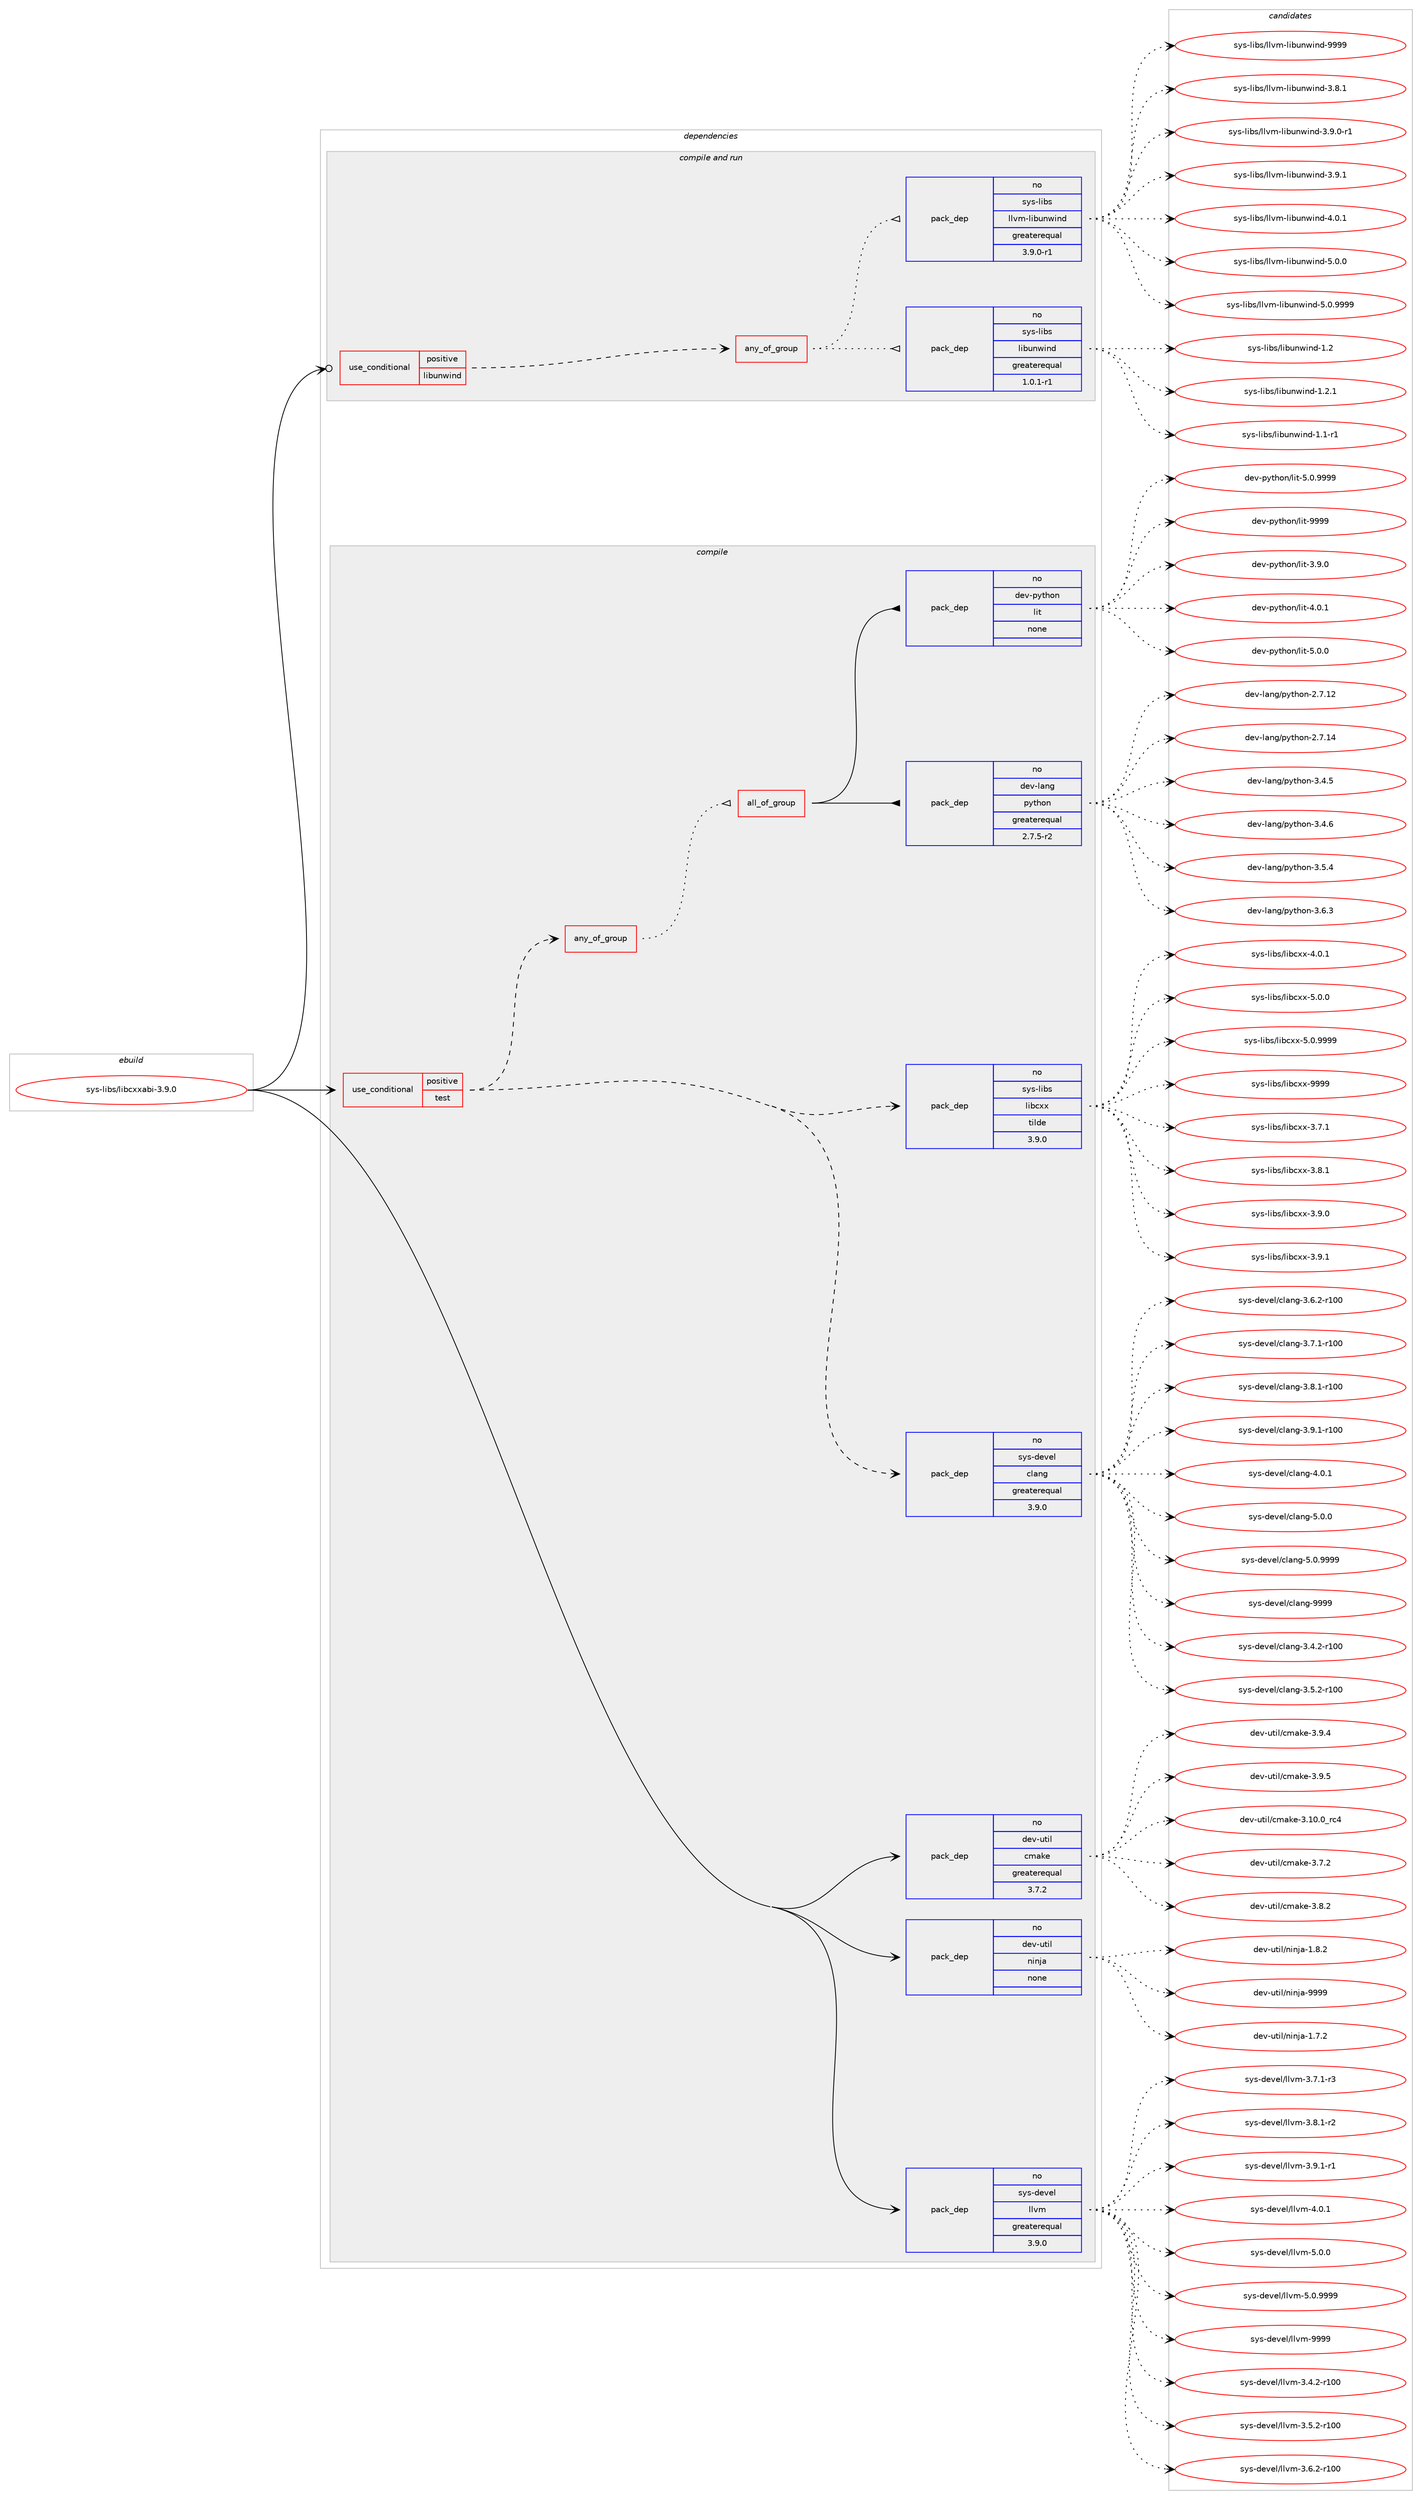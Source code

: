 digraph prolog {

# *************
# Graph options
# *************

newrank=true;
concentrate=true;
compound=true;
graph [rankdir=LR,fontname=Helvetica,fontsize=10,ranksep=1.5];#, ranksep=2.5, nodesep=0.2];
edge  [arrowhead=vee];
node  [fontname=Helvetica,fontsize=10];

# **********
# The ebuild
# **********

subgraph cluster_leftcol {
color=gray;
rank=same;
label=<<i>ebuild</i>>;
id [label="sys-libs/libcxxabi-3.9.0", color=red, width=4, href="../sys-libs/libcxxabi-3.9.0.svg"];
}

# ****************
# The dependencies
# ****************

subgraph cluster_midcol {
color=gray;
label=<<i>dependencies</i>>;
subgraph cluster_compile {
fillcolor="#eeeeee";
style=filled;
label=<<i>compile</i>>;
subgraph cond118298 {
dependency494843 [label=<<TABLE BORDER="0" CELLBORDER="1" CELLSPACING="0" CELLPADDING="4"><TR><TD ROWSPAN="3" CELLPADDING="10">use_conditional</TD></TR><TR><TD>positive</TD></TR><TR><TD>test</TD></TR></TABLE>>, shape=none, color=red];
subgraph pack367805 {
dependency494844 [label=<<TABLE BORDER="0" CELLBORDER="1" CELLSPACING="0" CELLPADDING="4" WIDTH="220"><TR><TD ROWSPAN="6" CELLPADDING="30">pack_dep</TD></TR><TR><TD WIDTH="110">no</TD></TR><TR><TD>sys-devel</TD></TR><TR><TD>clang</TD></TR><TR><TD>greaterequal</TD></TR><TR><TD>3.9.0</TD></TR></TABLE>>, shape=none, color=blue];
}
dependency494843:e -> dependency494844:w [weight=20,style="dashed",arrowhead="vee"];
subgraph pack367806 {
dependency494845 [label=<<TABLE BORDER="0" CELLBORDER="1" CELLSPACING="0" CELLPADDING="4" WIDTH="220"><TR><TD ROWSPAN="6" CELLPADDING="30">pack_dep</TD></TR><TR><TD WIDTH="110">no</TD></TR><TR><TD>sys-libs</TD></TR><TR><TD>libcxx</TD></TR><TR><TD>tilde</TD></TR><TR><TD>3.9.0</TD></TR></TABLE>>, shape=none, color=blue];
}
dependency494843:e -> dependency494845:w [weight=20,style="dashed",arrowhead="vee"];
subgraph any8425 {
dependency494846 [label=<<TABLE BORDER="0" CELLBORDER="1" CELLSPACING="0" CELLPADDING="4"><TR><TD CELLPADDING="10">any_of_group</TD></TR></TABLE>>, shape=none, color=red];subgraph all318 {
dependency494847 [label=<<TABLE BORDER="0" CELLBORDER="1" CELLSPACING="0" CELLPADDING="4"><TR><TD CELLPADDING="10">all_of_group</TD></TR></TABLE>>, shape=none, color=red];subgraph pack367807 {
dependency494848 [label=<<TABLE BORDER="0" CELLBORDER="1" CELLSPACING="0" CELLPADDING="4" WIDTH="220"><TR><TD ROWSPAN="6" CELLPADDING="30">pack_dep</TD></TR><TR><TD WIDTH="110">no</TD></TR><TR><TD>dev-lang</TD></TR><TR><TD>python</TD></TR><TR><TD>greaterequal</TD></TR><TR><TD>2.7.5-r2</TD></TR></TABLE>>, shape=none, color=blue];
}
dependency494847:e -> dependency494848:w [weight=20,style="solid",arrowhead="inv"];
subgraph pack367808 {
dependency494849 [label=<<TABLE BORDER="0" CELLBORDER="1" CELLSPACING="0" CELLPADDING="4" WIDTH="220"><TR><TD ROWSPAN="6" CELLPADDING="30">pack_dep</TD></TR><TR><TD WIDTH="110">no</TD></TR><TR><TD>dev-python</TD></TR><TR><TD>lit</TD></TR><TR><TD>none</TD></TR><TR><TD></TD></TR></TABLE>>, shape=none, color=blue];
}
dependency494847:e -> dependency494849:w [weight=20,style="solid",arrowhead="inv"];
}
dependency494846:e -> dependency494847:w [weight=20,style="dotted",arrowhead="oinv"];
}
dependency494843:e -> dependency494846:w [weight=20,style="dashed",arrowhead="vee"];
}
id:e -> dependency494843:w [weight=20,style="solid",arrowhead="vee"];
subgraph pack367809 {
dependency494850 [label=<<TABLE BORDER="0" CELLBORDER="1" CELLSPACING="0" CELLPADDING="4" WIDTH="220"><TR><TD ROWSPAN="6" CELLPADDING="30">pack_dep</TD></TR><TR><TD WIDTH="110">no</TD></TR><TR><TD>dev-util</TD></TR><TR><TD>cmake</TD></TR><TR><TD>greaterequal</TD></TR><TR><TD>3.7.2</TD></TR></TABLE>>, shape=none, color=blue];
}
id:e -> dependency494850:w [weight=20,style="solid",arrowhead="vee"];
subgraph pack367810 {
dependency494851 [label=<<TABLE BORDER="0" CELLBORDER="1" CELLSPACING="0" CELLPADDING="4" WIDTH="220"><TR><TD ROWSPAN="6" CELLPADDING="30">pack_dep</TD></TR><TR><TD WIDTH="110">no</TD></TR><TR><TD>dev-util</TD></TR><TR><TD>ninja</TD></TR><TR><TD>none</TD></TR><TR><TD></TD></TR></TABLE>>, shape=none, color=blue];
}
id:e -> dependency494851:w [weight=20,style="solid",arrowhead="vee"];
subgraph pack367811 {
dependency494852 [label=<<TABLE BORDER="0" CELLBORDER="1" CELLSPACING="0" CELLPADDING="4" WIDTH="220"><TR><TD ROWSPAN="6" CELLPADDING="30">pack_dep</TD></TR><TR><TD WIDTH="110">no</TD></TR><TR><TD>sys-devel</TD></TR><TR><TD>llvm</TD></TR><TR><TD>greaterequal</TD></TR><TR><TD>3.9.0</TD></TR></TABLE>>, shape=none, color=blue];
}
id:e -> dependency494852:w [weight=20,style="solid",arrowhead="vee"];
}
subgraph cluster_compileandrun {
fillcolor="#eeeeee";
style=filled;
label=<<i>compile and run</i>>;
subgraph cond118299 {
dependency494853 [label=<<TABLE BORDER="0" CELLBORDER="1" CELLSPACING="0" CELLPADDING="4"><TR><TD ROWSPAN="3" CELLPADDING="10">use_conditional</TD></TR><TR><TD>positive</TD></TR><TR><TD>libunwind</TD></TR></TABLE>>, shape=none, color=red];
subgraph any8426 {
dependency494854 [label=<<TABLE BORDER="0" CELLBORDER="1" CELLSPACING="0" CELLPADDING="4"><TR><TD CELLPADDING="10">any_of_group</TD></TR></TABLE>>, shape=none, color=red];subgraph pack367812 {
dependency494855 [label=<<TABLE BORDER="0" CELLBORDER="1" CELLSPACING="0" CELLPADDING="4" WIDTH="220"><TR><TD ROWSPAN="6" CELLPADDING="30">pack_dep</TD></TR><TR><TD WIDTH="110">no</TD></TR><TR><TD>sys-libs</TD></TR><TR><TD>libunwind</TD></TR><TR><TD>greaterequal</TD></TR><TR><TD>1.0.1-r1</TD></TR></TABLE>>, shape=none, color=blue];
}
dependency494854:e -> dependency494855:w [weight=20,style="dotted",arrowhead="oinv"];
subgraph pack367813 {
dependency494856 [label=<<TABLE BORDER="0" CELLBORDER="1" CELLSPACING="0" CELLPADDING="4" WIDTH="220"><TR><TD ROWSPAN="6" CELLPADDING="30">pack_dep</TD></TR><TR><TD WIDTH="110">no</TD></TR><TR><TD>sys-libs</TD></TR><TR><TD>llvm-libunwind</TD></TR><TR><TD>greaterequal</TD></TR><TR><TD>3.9.0-r1</TD></TR></TABLE>>, shape=none, color=blue];
}
dependency494854:e -> dependency494856:w [weight=20,style="dotted",arrowhead="oinv"];
}
dependency494853:e -> dependency494854:w [weight=20,style="dashed",arrowhead="vee"];
}
id:e -> dependency494853:w [weight=20,style="solid",arrowhead="odotvee"];
}
subgraph cluster_run {
fillcolor="#eeeeee";
style=filled;
label=<<i>run</i>>;
}
}

# **************
# The candidates
# **************

subgraph cluster_choices {
rank=same;
color=gray;
label=<<i>candidates</i>>;

subgraph choice367805 {
color=black;
nodesep=1;
choice1151211154510010111810110847991089711010345514652465045114494848 [label="sys-devel/clang-3.4.2-r100", color=red, width=4,href="../sys-devel/clang-3.4.2-r100.svg"];
choice1151211154510010111810110847991089711010345514653465045114494848 [label="sys-devel/clang-3.5.2-r100", color=red, width=4,href="../sys-devel/clang-3.5.2-r100.svg"];
choice1151211154510010111810110847991089711010345514654465045114494848 [label="sys-devel/clang-3.6.2-r100", color=red, width=4,href="../sys-devel/clang-3.6.2-r100.svg"];
choice1151211154510010111810110847991089711010345514655464945114494848 [label="sys-devel/clang-3.7.1-r100", color=red, width=4,href="../sys-devel/clang-3.7.1-r100.svg"];
choice1151211154510010111810110847991089711010345514656464945114494848 [label="sys-devel/clang-3.8.1-r100", color=red, width=4,href="../sys-devel/clang-3.8.1-r100.svg"];
choice1151211154510010111810110847991089711010345514657464945114494848 [label="sys-devel/clang-3.9.1-r100", color=red, width=4,href="../sys-devel/clang-3.9.1-r100.svg"];
choice11512111545100101118101108479910897110103455246484649 [label="sys-devel/clang-4.0.1", color=red, width=4,href="../sys-devel/clang-4.0.1.svg"];
choice11512111545100101118101108479910897110103455346484648 [label="sys-devel/clang-5.0.0", color=red, width=4,href="../sys-devel/clang-5.0.0.svg"];
choice11512111545100101118101108479910897110103455346484657575757 [label="sys-devel/clang-5.0.9999", color=red, width=4,href="../sys-devel/clang-5.0.9999.svg"];
choice115121115451001011181011084799108971101034557575757 [label="sys-devel/clang-9999", color=red, width=4,href="../sys-devel/clang-9999.svg"];
dependency494844:e -> choice1151211154510010111810110847991089711010345514652465045114494848:w [style=dotted,weight="100"];
dependency494844:e -> choice1151211154510010111810110847991089711010345514653465045114494848:w [style=dotted,weight="100"];
dependency494844:e -> choice1151211154510010111810110847991089711010345514654465045114494848:w [style=dotted,weight="100"];
dependency494844:e -> choice1151211154510010111810110847991089711010345514655464945114494848:w [style=dotted,weight="100"];
dependency494844:e -> choice1151211154510010111810110847991089711010345514656464945114494848:w [style=dotted,weight="100"];
dependency494844:e -> choice1151211154510010111810110847991089711010345514657464945114494848:w [style=dotted,weight="100"];
dependency494844:e -> choice11512111545100101118101108479910897110103455246484649:w [style=dotted,weight="100"];
dependency494844:e -> choice11512111545100101118101108479910897110103455346484648:w [style=dotted,weight="100"];
dependency494844:e -> choice11512111545100101118101108479910897110103455346484657575757:w [style=dotted,weight="100"];
dependency494844:e -> choice115121115451001011181011084799108971101034557575757:w [style=dotted,weight="100"];
}
subgraph choice367806 {
color=black;
nodesep=1;
choice1151211154510810598115471081059899120120455146554649 [label="sys-libs/libcxx-3.7.1", color=red, width=4,href="../sys-libs/libcxx-3.7.1.svg"];
choice1151211154510810598115471081059899120120455146564649 [label="sys-libs/libcxx-3.8.1", color=red, width=4,href="../sys-libs/libcxx-3.8.1.svg"];
choice1151211154510810598115471081059899120120455146574648 [label="sys-libs/libcxx-3.9.0", color=red, width=4,href="../sys-libs/libcxx-3.9.0.svg"];
choice1151211154510810598115471081059899120120455146574649 [label="sys-libs/libcxx-3.9.1", color=red, width=4,href="../sys-libs/libcxx-3.9.1.svg"];
choice1151211154510810598115471081059899120120455246484649 [label="sys-libs/libcxx-4.0.1", color=red, width=4,href="../sys-libs/libcxx-4.0.1.svg"];
choice1151211154510810598115471081059899120120455346484648 [label="sys-libs/libcxx-5.0.0", color=red, width=4,href="../sys-libs/libcxx-5.0.0.svg"];
choice1151211154510810598115471081059899120120455346484657575757 [label="sys-libs/libcxx-5.0.9999", color=red, width=4,href="../sys-libs/libcxx-5.0.9999.svg"];
choice11512111545108105981154710810598991201204557575757 [label="sys-libs/libcxx-9999", color=red, width=4,href="../sys-libs/libcxx-9999.svg"];
dependency494845:e -> choice1151211154510810598115471081059899120120455146554649:w [style=dotted,weight="100"];
dependency494845:e -> choice1151211154510810598115471081059899120120455146564649:w [style=dotted,weight="100"];
dependency494845:e -> choice1151211154510810598115471081059899120120455146574648:w [style=dotted,weight="100"];
dependency494845:e -> choice1151211154510810598115471081059899120120455146574649:w [style=dotted,weight="100"];
dependency494845:e -> choice1151211154510810598115471081059899120120455246484649:w [style=dotted,weight="100"];
dependency494845:e -> choice1151211154510810598115471081059899120120455346484648:w [style=dotted,weight="100"];
dependency494845:e -> choice1151211154510810598115471081059899120120455346484657575757:w [style=dotted,weight="100"];
dependency494845:e -> choice11512111545108105981154710810598991201204557575757:w [style=dotted,weight="100"];
}
subgraph choice367807 {
color=black;
nodesep=1;
choice10010111845108971101034711212111610411111045504655464950 [label="dev-lang/python-2.7.12", color=red, width=4,href="../dev-lang/python-2.7.12.svg"];
choice10010111845108971101034711212111610411111045504655464952 [label="dev-lang/python-2.7.14", color=red, width=4,href="../dev-lang/python-2.7.14.svg"];
choice100101118451089711010347112121116104111110455146524653 [label="dev-lang/python-3.4.5", color=red, width=4,href="../dev-lang/python-3.4.5.svg"];
choice100101118451089711010347112121116104111110455146524654 [label="dev-lang/python-3.4.6", color=red, width=4,href="../dev-lang/python-3.4.6.svg"];
choice100101118451089711010347112121116104111110455146534652 [label="dev-lang/python-3.5.4", color=red, width=4,href="../dev-lang/python-3.5.4.svg"];
choice100101118451089711010347112121116104111110455146544651 [label="dev-lang/python-3.6.3", color=red, width=4,href="../dev-lang/python-3.6.3.svg"];
dependency494848:e -> choice10010111845108971101034711212111610411111045504655464950:w [style=dotted,weight="100"];
dependency494848:e -> choice10010111845108971101034711212111610411111045504655464952:w [style=dotted,weight="100"];
dependency494848:e -> choice100101118451089711010347112121116104111110455146524653:w [style=dotted,weight="100"];
dependency494848:e -> choice100101118451089711010347112121116104111110455146524654:w [style=dotted,weight="100"];
dependency494848:e -> choice100101118451089711010347112121116104111110455146534652:w [style=dotted,weight="100"];
dependency494848:e -> choice100101118451089711010347112121116104111110455146544651:w [style=dotted,weight="100"];
}
subgraph choice367808 {
color=black;
nodesep=1;
choice1001011184511212111610411111047108105116455146574648 [label="dev-python/lit-3.9.0", color=red, width=4,href="../dev-python/lit-3.9.0.svg"];
choice1001011184511212111610411111047108105116455246484649 [label="dev-python/lit-4.0.1", color=red, width=4,href="../dev-python/lit-4.0.1.svg"];
choice1001011184511212111610411111047108105116455346484648 [label="dev-python/lit-5.0.0", color=red, width=4,href="../dev-python/lit-5.0.0.svg"];
choice1001011184511212111610411111047108105116455346484657575757 [label="dev-python/lit-5.0.9999", color=red, width=4,href="../dev-python/lit-5.0.9999.svg"];
choice10010111845112121116104111110471081051164557575757 [label="dev-python/lit-9999", color=red, width=4,href="../dev-python/lit-9999.svg"];
dependency494849:e -> choice1001011184511212111610411111047108105116455146574648:w [style=dotted,weight="100"];
dependency494849:e -> choice1001011184511212111610411111047108105116455246484649:w [style=dotted,weight="100"];
dependency494849:e -> choice1001011184511212111610411111047108105116455346484648:w [style=dotted,weight="100"];
dependency494849:e -> choice1001011184511212111610411111047108105116455346484657575757:w [style=dotted,weight="100"];
dependency494849:e -> choice10010111845112121116104111110471081051164557575757:w [style=dotted,weight="100"];
}
subgraph choice367809 {
color=black;
nodesep=1;
choice1001011184511711610510847991099710710145514649484648951149952 [label="dev-util/cmake-3.10.0_rc4", color=red, width=4,href="../dev-util/cmake-3.10.0_rc4.svg"];
choice10010111845117116105108479910997107101455146554650 [label="dev-util/cmake-3.7.2", color=red, width=4,href="../dev-util/cmake-3.7.2.svg"];
choice10010111845117116105108479910997107101455146564650 [label="dev-util/cmake-3.8.2", color=red, width=4,href="../dev-util/cmake-3.8.2.svg"];
choice10010111845117116105108479910997107101455146574652 [label="dev-util/cmake-3.9.4", color=red, width=4,href="../dev-util/cmake-3.9.4.svg"];
choice10010111845117116105108479910997107101455146574653 [label="dev-util/cmake-3.9.5", color=red, width=4,href="../dev-util/cmake-3.9.5.svg"];
dependency494850:e -> choice1001011184511711610510847991099710710145514649484648951149952:w [style=dotted,weight="100"];
dependency494850:e -> choice10010111845117116105108479910997107101455146554650:w [style=dotted,weight="100"];
dependency494850:e -> choice10010111845117116105108479910997107101455146564650:w [style=dotted,weight="100"];
dependency494850:e -> choice10010111845117116105108479910997107101455146574652:w [style=dotted,weight="100"];
dependency494850:e -> choice10010111845117116105108479910997107101455146574653:w [style=dotted,weight="100"];
}
subgraph choice367810 {
color=black;
nodesep=1;
choice100101118451171161051084711010511010697454946554650 [label="dev-util/ninja-1.7.2", color=red, width=4,href="../dev-util/ninja-1.7.2.svg"];
choice100101118451171161051084711010511010697454946564650 [label="dev-util/ninja-1.8.2", color=red, width=4,href="../dev-util/ninja-1.8.2.svg"];
choice1001011184511711610510847110105110106974557575757 [label="dev-util/ninja-9999", color=red, width=4,href="../dev-util/ninja-9999.svg"];
dependency494851:e -> choice100101118451171161051084711010511010697454946554650:w [style=dotted,weight="100"];
dependency494851:e -> choice100101118451171161051084711010511010697454946564650:w [style=dotted,weight="100"];
dependency494851:e -> choice1001011184511711610510847110105110106974557575757:w [style=dotted,weight="100"];
}
subgraph choice367811 {
color=black;
nodesep=1;
choice115121115451001011181011084710810811810945514652465045114494848 [label="sys-devel/llvm-3.4.2-r100", color=red, width=4,href="../sys-devel/llvm-3.4.2-r100.svg"];
choice115121115451001011181011084710810811810945514653465045114494848 [label="sys-devel/llvm-3.5.2-r100", color=red, width=4,href="../sys-devel/llvm-3.5.2-r100.svg"];
choice115121115451001011181011084710810811810945514654465045114494848 [label="sys-devel/llvm-3.6.2-r100", color=red, width=4,href="../sys-devel/llvm-3.6.2-r100.svg"];
choice11512111545100101118101108471081081181094551465546494511451 [label="sys-devel/llvm-3.7.1-r3", color=red, width=4,href="../sys-devel/llvm-3.7.1-r3.svg"];
choice11512111545100101118101108471081081181094551465646494511450 [label="sys-devel/llvm-3.8.1-r2", color=red, width=4,href="../sys-devel/llvm-3.8.1-r2.svg"];
choice11512111545100101118101108471081081181094551465746494511449 [label="sys-devel/llvm-3.9.1-r1", color=red, width=4,href="../sys-devel/llvm-3.9.1-r1.svg"];
choice1151211154510010111810110847108108118109455246484649 [label="sys-devel/llvm-4.0.1", color=red, width=4,href="../sys-devel/llvm-4.0.1.svg"];
choice1151211154510010111810110847108108118109455346484648 [label="sys-devel/llvm-5.0.0", color=red, width=4,href="../sys-devel/llvm-5.0.0.svg"];
choice1151211154510010111810110847108108118109455346484657575757 [label="sys-devel/llvm-5.0.9999", color=red, width=4,href="../sys-devel/llvm-5.0.9999.svg"];
choice11512111545100101118101108471081081181094557575757 [label="sys-devel/llvm-9999", color=red, width=4,href="../sys-devel/llvm-9999.svg"];
dependency494852:e -> choice115121115451001011181011084710810811810945514652465045114494848:w [style=dotted,weight="100"];
dependency494852:e -> choice115121115451001011181011084710810811810945514653465045114494848:w [style=dotted,weight="100"];
dependency494852:e -> choice115121115451001011181011084710810811810945514654465045114494848:w [style=dotted,weight="100"];
dependency494852:e -> choice11512111545100101118101108471081081181094551465546494511451:w [style=dotted,weight="100"];
dependency494852:e -> choice11512111545100101118101108471081081181094551465646494511450:w [style=dotted,weight="100"];
dependency494852:e -> choice11512111545100101118101108471081081181094551465746494511449:w [style=dotted,weight="100"];
dependency494852:e -> choice1151211154510010111810110847108108118109455246484649:w [style=dotted,weight="100"];
dependency494852:e -> choice1151211154510010111810110847108108118109455346484648:w [style=dotted,weight="100"];
dependency494852:e -> choice1151211154510010111810110847108108118109455346484657575757:w [style=dotted,weight="100"];
dependency494852:e -> choice11512111545100101118101108471081081181094557575757:w [style=dotted,weight="100"];
}
subgraph choice367812 {
color=black;
nodesep=1;
choice11512111545108105981154710810598117110119105110100454946494511449 [label="sys-libs/libunwind-1.1-r1", color=red, width=4,href="../sys-libs/libunwind-1.1-r1.svg"];
choice1151211154510810598115471081059811711011910511010045494650 [label="sys-libs/libunwind-1.2", color=red, width=4,href="../sys-libs/libunwind-1.2.svg"];
choice11512111545108105981154710810598117110119105110100454946504649 [label="sys-libs/libunwind-1.2.1", color=red, width=4,href="../sys-libs/libunwind-1.2.1.svg"];
dependency494855:e -> choice11512111545108105981154710810598117110119105110100454946494511449:w [style=dotted,weight="100"];
dependency494855:e -> choice1151211154510810598115471081059811711011910511010045494650:w [style=dotted,weight="100"];
dependency494855:e -> choice11512111545108105981154710810598117110119105110100454946504649:w [style=dotted,weight="100"];
}
subgraph choice367813 {
color=black;
nodesep=1;
choice1151211154510810598115471081081181094510810598117110119105110100455146564649 [label="sys-libs/llvm-libunwind-3.8.1", color=red, width=4,href="../sys-libs/llvm-libunwind-3.8.1.svg"];
choice11512111545108105981154710810811810945108105981171101191051101004551465746484511449 [label="sys-libs/llvm-libunwind-3.9.0-r1", color=red, width=4,href="../sys-libs/llvm-libunwind-3.9.0-r1.svg"];
choice1151211154510810598115471081081181094510810598117110119105110100455146574649 [label="sys-libs/llvm-libunwind-3.9.1", color=red, width=4,href="../sys-libs/llvm-libunwind-3.9.1.svg"];
choice1151211154510810598115471081081181094510810598117110119105110100455246484649 [label="sys-libs/llvm-libunwind-4.0.1", color=red, width=4,href="../sys-libs/llvm-libunwind-4.0.1.svg"];
choice1151211154510810598115471081081181094510810598117110119105110100455346484648 [label="sys-libs/llvm-libunwind-5.0.0", color=red, width=4,href="../sys-libs/llvm-libunwind-5.0.0.svg"];
choice1151211154510810598115471081081181094510810598117110119105110100455346484657575757 [label="sys-libs/llvm-libunwind-5.0.9999", color=red, width=4,href="../sys-libs/llvm-libunwind-5.0.9999.svg"];
choice11512111545108105981154710810811810945108105981171101191051101004557575757 [label="sys-libs/llvm-libunwind-9999", color=red, width=4,href="../sys-libs/llvm-libunwind-9999.svg"];
dependency494856:e -> choice1151211154510810598115471081081181094510810598117110119105110100455146564649:w [style=dotted,weight="100"];
dependency494856:e -> choice11512111545108105981154710810811810945108105981171101191051101004551465746484511449:w [style=dotted,weight="100"];
dependency494856:e -> choice1151211154510810598115471081081181094510810598117110119105110100455146574649:w [style=dotted,weight="100"];
dependency494856:e -> choice1151211154510810598115471081081181094510810598117110119105110100455246484649:w [style=dotted,weight="100"];
dependency494856:e -> choice1151211154510810598115471081081181094510810598117110119105110100455346484648:w [style=dotted,weight="100"];
dependency494856:e -> choice1151211154510810598115471081081181094510810598117110119105110100455346484657575757:w [style=dotted,weight="100"];
dependency494856:e -> choice11512111545108105981154710810811810945108105981171101191051101004557575757:w [style=dotted,weight="100"];
}
}

}
